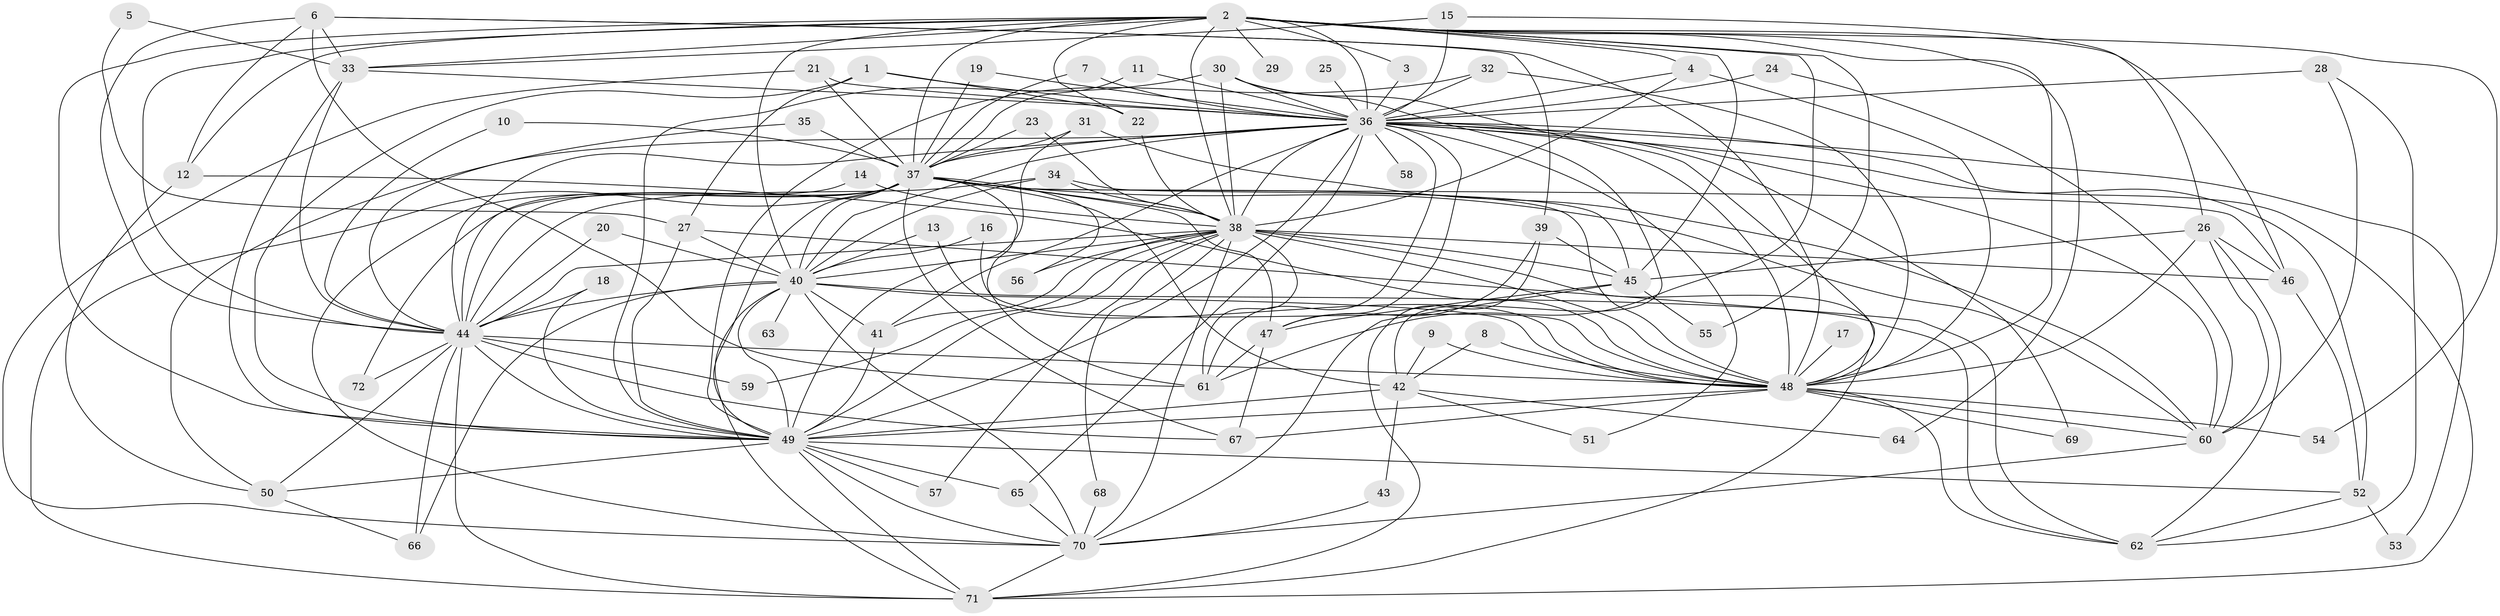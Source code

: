 // original degree distribution, {17: 0.013888888888888888, 26: 0.006944444444444444, 22: 0.006944444444444444, 27: 0.020833333333333332, 30: 0.006944444444444444, 19: 0.006944444444444444, 29: 0.006944444444444444, 4: 0.11805555555555555, 7: 0.013888888888888888, 2: 0.5416666666666666, 9: 0.006944444444444444, 6: 0.034722222222222224, 3: 0.18055555555555555, 10: 0.006944444444444444, 5: 0.027777777777777776}
// Generated by graph-tools (version 1.1) at 2025/25/03/09/25 03:25:41]
// undirected, 72 vertices, 201 edges
graph export_dot {
graph [start="1"]
  node [color=gray90,style=filled];
  1;
  2;
  3;
  4;
  5;
  6;
  7;
  8;
  9;
  10;
  11;
  12;
  13;
  14;
  15;
  16;
  17;
  18;
  19;
  20;
  21;
  22;
  23;
  24;
  25;
  26;
  27;
  28;
  29;
  30;
  31;
  32;
  33;
  34;
  35;
  36;
  37;
  38;
  39;
  40;
  41;
  42;
  43;
  44;
  45;
  46;
  47;
  48;
  49;
  50;
  51;
  52;
  53;
  54;
  55;
  56;
  57;
  58;
  59;
  60;
  61;
  62;
  63;
  64;
  65;
  66;
  67;
  68;
  69;
  70;
  71;
  72;
  1 -- 22 [weight=1.0];
  1 -- 27 [weight=1.0];
  1 -- 36 [weight=1.0];
  1 -- 49 [weight=1.0];
  2 -- 3 [weight=1.0];
  2 -- 4 [weight=1.0];
  2 -- 12 [weight=1.0];
  2 -- 22 [weight=1.0];
  2 -- 29 [weight=2.0];
  2 -- 33 [weight=1.0];
  2 -- 36 [weight=4.0];
  2 -- 37 [weight=2.0];
  2 -- 38 [weight=2.0];
  2 -- 40 [weight=3.0];
  2 -- 44 [weight=2.0];
  2 -- 45 [weight=1.0];
  2 -- 46 [weight=1.0];
  2 -- 48 [weight=2.0];
  2 -- 49 [weight=4.0];
  2 -- 54 [weight=1.0];
  2 -- 55 [weight=1.0];
  2 -- 61 [weight=1.0];
  2 -- 64 [weight=1.0];
  3 -- 36 [weight=1.0];
  4 -- 36 [weight=1.0];
  4 -- 38 [weight=1.0];
  4 -- 48 [weight=1.0];
  5 -- 27 [weight=1.0];
  5 -- 33 [weight=1.0];
  6 -- 12 [weight=1.0];
  6 -- 33 [weight=1.0];
  6 -- 39 [weight=1.0];
  6 -- 44 [weight=1.0];
  6 -- 48 [weight=1.0];
  6 -- 61 [weight=1.0];
  7 -- 36 [weight=1.0];
  7 -- 37 [weight=1.0];
  8 -- 42 [weight=1.0];
  8 -- 48 [weight=1.0];
  9 -- 42 [weight=1.0];
  9 -- 48 [weight=1.0];
  10 -- 37 [weight=1.0];
  10 -- 44 [weight=1.0];
  11 -- 36 [weight=1.0];
  11 -- 37 [weight=1.0];
  12 -- 48 [weight=1.0];
  12 -- 50 [weight=1.0];
  13 -- 40 [weight=1.0];
  13 -- 48 [weight=2.0];
  14 -- 38 [weight=1.0];
  14 -- 44 [weight=1.0];
  15 -- 26 [weight=1.0];
  15 -- 33 [weight=1.0];
  15 -- 36 [weight=1.0];
  16 -- 40 [weight=1.0];
  16 -- 48 [weight=1.0];
  17 -- 48 [weight=1.0];
  18 -- 44 [weight=1.0];
  18 -- 49 [weight=1.0];
  19 -- 36 [weight=1.0];
  19 -- 37 [weight=1.0];
  20 -- 40 [weight=1.0];
  20 -- 44 [weight=1.0];
  21 -- 36 [weight=1.0];
  21 -- 37 [weight=1.0];
  21 -- 70 [weight=1.0];
  22 -- 38 [weight=1.0];
  23 -- 37 [weight=2.0];
  23 -- 38 [weight=1.0];
  24 -- 36 [weight=1.0];
  24 -- 60 [weight=1.0];
  25 -- 36 [weight=1.0];
  26 -- 45 [weight=1.0];
  26 -- 46 [weight=1.0];
  26 -- 48 [weight=1.0];
  26 -- 60 [weight=1.0];
  26 -- 62 [weight=1.0];
  27 -- 40 [weight=1.0];
  27 -- 49 [weight=1.0];
  27 -- 62 [weight=1.0];
  28 -- 36 [weight=2.0];
  28 -- 60 [weight=1.0];
  28 -- 62 [weight=1.0];
  30 -- 36 [weight=2.0];
  30 -- 38 [weight=1.0];
  30 -- 42 [weight=1.0];
  30 -- 48 [weight=1.0];
  30 -- 49 [weight=1.0];
  31 -- 37 [weight=1.0];
  31 -- 49 [weight=1.0];
  31 -- 60 [weight=1.0];
  32 -- 36 [weight=1.0];
  32 -- 48 [weight=1.0];
  32 -- 49 [weight=1.0];
  33 -- 36 [weight=1.0];
  33 -- 44 [weight=1.0];
  33 -- 49 [weight=1.0];
  34 -- 38 [weight=2.0];
  34 -- 40 [weight=1.0];
  34 -- 44 [weight=1.0];
  34 -- 45 [weight=1.0];
  35 -- 37 [weight=1.0];
  35 -- 44 [weight=1.0];
  36 -- 37 [weight=2.0];
  36 -- 38 [weight=2.0];
  36 -- 40 [weight=2.0];
  36 -- 41 [weight=1.0];
  36 -- 44 [weight=2.0];
  36 -- 47 [weight=1.0];
  36 -- 48 [weight=2.0];
  36 -- 49 [weight=2.0];
  36 -- 50 [weight=2.0];
  36 -- 51 [weight=1.0];
  36 -- 52 [weight=1.0];
  36 -- 53 [weight=1.0];
  36 -- 58 [weight=2.0];
  36 -- 60 [weight=1.0];
  36 -- 61 [weight=1.0];
  36 -- 65 [weight=2.0];
  36 -- 69 [weight=1.0];
  36 -- 71 [weight=1.0];
  37 -- 38 [weight=1.0];
  37 -- 40 [weight=1.0];
  37 -- 42 [weight=1.0];
  37 -- 44 [weight=2.0];
  37 -- 46 [weight=1.0];
  37 -- 47 [weight=1.0];
  37 -- 48 [weight=2.0];
  37 -- 49 [weight=1.0];
  37 -- 56 [weight=1.0];
  37 -- 60 [weight=1.0];
  37 -- 61 [weight=1.0];
  37 -- 67 [weight=1.0];
  37 -- 70 [weight=1.0];
  37 -- 71 [weight=1.0];
  37 -- 72 [weight=2.0];
  38 -- 40 [weight=1.0];
  38 -- 41 [weight=1.0];
  38 -- 44 [weight=1.0];
  38 -- 45 [weight=1.0];
  38 -- 46 [weight=1.0];
  38 -- 48 [weight=1.0];
  38 -- 49 [weight=1.0];
  38 -- 56 [weight=1.0];
  38 -- 57 [weight=1.0];
  38 -- 59 [weight=1.0];
  38 -- 61 [weight=1.0];
  38 -- 68 [weight=1.0];
  38 -- 70 [weight=1.0];
  38 -- 71 [weight=1.0];
  39 -- 45 [weight=1.0];
  39 -- 47 [weight=1.0];
  39 -- 71 [weight=1.0];
  40 -- 41 [weight=1.0];
  40 -- 44 [weight=3.0];
  40 -- 48 [weight=2.0];
  40 -- 49 [weight=1.0];
  40 -- 62 [weight=1.0];
  40 -- 63 [weight=1.0];
  40 -- 66 [weight=1.0];
  40 -- 70 [weight=1.0];
  40 -- 71 [weight=1.0];
  41 -- 49 [weight=1.0];
  42 -- 43 [weight=1.0];
  42 -- 49 [weight=2.0];
  42 -- 51 [weight=1.0];
  42 -- 64 [weight=1.0];
  43 -- 70 [weight=1.0];
  44 -- 48 [weight=1.0];
  44 -- 49 [weight=1.0];
  44 -- 50 [weight=1.0];
  44 -- 59 [weight=1.0];
  44 -- 66 [weight=1.0];
  44 -- 67 [weight=1.0];
  44 -- 71 [weight=1.0];
  44 -- 72 [weight=1.0];
  45 -- 47 [weight=1.0];
  45 -- 55 [weight=1.0];
  45 -- 70 [weight=2.0];
  46 -- 52 [weight=1.0];
  47 -- 61 [weight=1.0];
  47 -- 67 [weight=1.0];
  48 -- 49 [weight=1.0];
  48 -- 54 [weight=1.0];
  48 -- 60 [weight=1.0];
  48 -- 62 [weight=1.0];
  48 -- 67 [weight=1.0];
  48 -- 69 [weight=1.0];
  49 -- 50 [weight=1.0];
  49 -- 52 [weight=1.0];
  49 -- 57 [weight=1.0];
  49 -- 65 [weight=1.0];
  49 -- 70 [weight=1.0];
  49 -- 71 [weight=1.0];
  50 -- 66 [weight=1.0];
  52 -- 53 [weight=1.0];
  52 -- 62 [weight=1.0];
  60 -- 70 [weight=1.0];
  65 -- 70 [weight=1.0];
  68 -- 70 [weight=1.0];
  70 -- 71 [weight=1.0];
}
